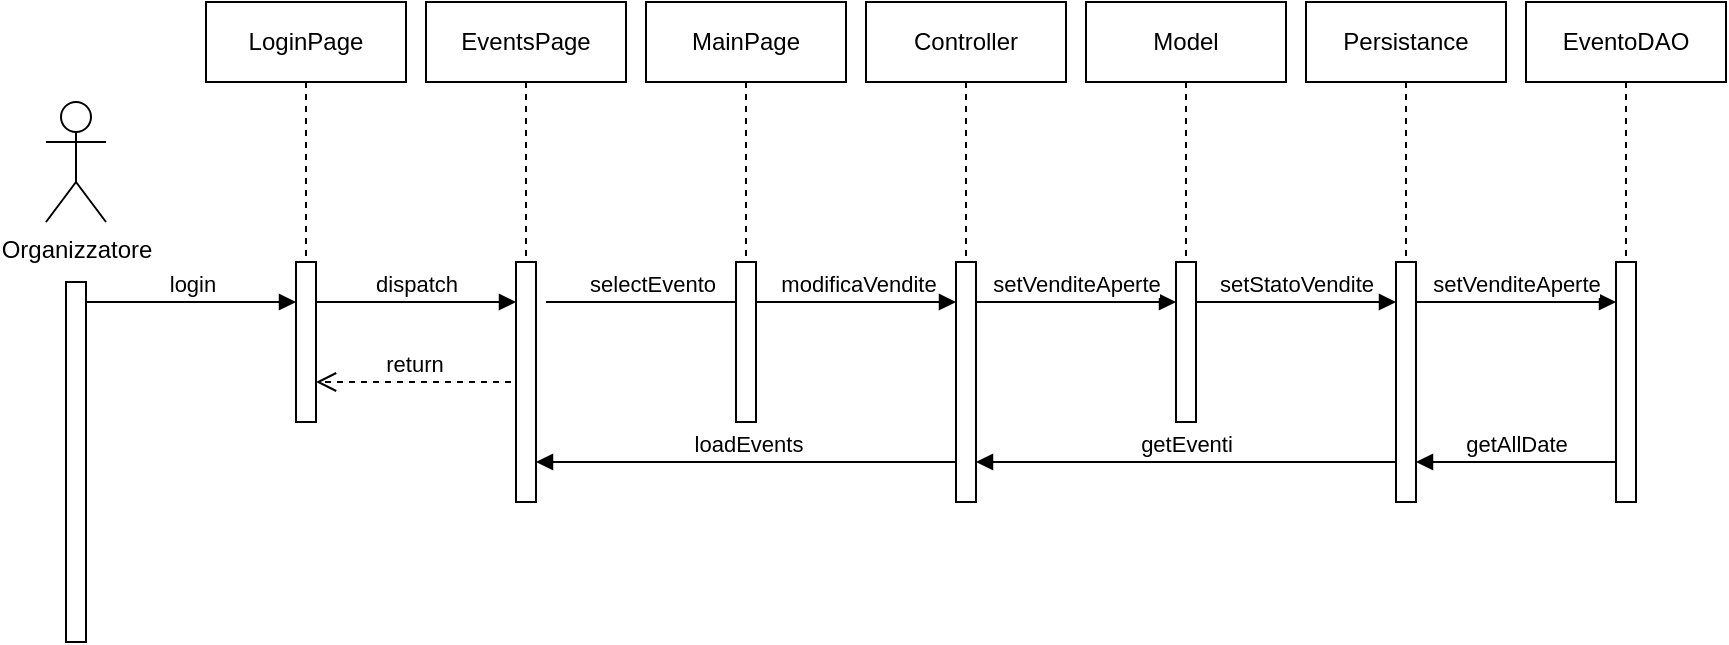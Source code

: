 <mxfile version="26.0.16">
  <diagram name="Page-1" id="F-9G5tZkEZJYCIHVSuMk">
    <mxGraphModel dx="1674" dy="836" grid="1" gridSize="10" guides="1" tooltips="1" connect="1" arrows="1" fold="1" page="1" pageScale="1" pageWidth="1169" pageHeight="827" math="0" shadow="0">
      <root>
        <mxCell id="0" />
        <mxCell id="1" parent="0" />
        <mxCell id="vNUCcEhm--Hg5ij2zQtX-1" value="Organizzatore" style="shape=umlActor;verticalLabelPosition=bottom;verticalAlign=top;html=1;" vertex="1" parent="1">
          <mxGeometry x="40" y="90" width="30" height="60" as="geometry" />
        </mxCell>
        <mxCell id="vNUCcEhm--Hg5ij2zQtX-2" value="" style="html=1;points=[[0,0,0,0,5],[0,1,0,0,-5],[1,0,0,0,5],[1,1,0,0,-5]];perimeter=orthogonalPerimeter;outlineConnect=0;targetShapes=umlLifeline;portConstraint=eastwest;newEdgeStyle={&quot;curved&quot;:0,&quot;rounded&quot;:0};" vertex="1" parent="1">
          <mxGeometry x="50" y="180" width="10" height="180" as="geometry" />
        </mxCell>
        <mxCell id="vNUCcEhm--Hg5ij2zQtX-3" value="login" style="html=1;verticalAlign=bottom;endArrow=block;edgeStyle=elbowEdgeStyle;elbow=vertical;curved=0;rounded=0;" edge="1" parent="1">
          <mxGeometry x="-0.003" relative="1" as="geometry">
            <mxPoint x="60" y="190" as="sourcePoint" />
            <Array as="points">
              <mxPoint x="145" y="190" />
            </Array>
            <mxPoint x="165" y="190" as="targetPoint" />
            <mxPoint as="offset" />
          </mxGeometry>
        </mxCell>
        <mxCell id="vNUCcEhm--Hg5ij2zQtX-4" value="" style="group" vertex="1" connectable="0" parent="1">
          <mxGeometry x="120" y="40" width="100" height="210" as="geometry" />
        </mxCell>
        <mxCell id="vNUCcEhm--Hg5ij2zQtX-5" value="LoginPage" style="shape=umlLifeline;perimeter=lifelinePerimeter;whiteSpace=wrap;html=1;container=0;dropTarget=0;collapsible=0;recursiveResize=0;outlineConnect=0;portConstraint=eastwest;newEdgeStyle={&quot;edgeStyle&quot;:&quot;elbowEdgeStyle&quot;,&quot;elbow&quot;:&quot;vertical&quot;,&quot;curved&quot;:0,&quot;rounded&quot;:0};" vertex="1" parent="vNUCcEhm--Hg5ij2zQtX-4">
          <mxGeometry width="100" height="210" as="geometry" />
        </mxCell>
        <mxCell id="vNUCcEhm--Hg5ij2zQtX-6" value="" style="html=1;points=[[0,0,0,0,5],[0,1,0,0,-5],[1,0,0,0,5],[1,1,0,0,-5]];perimeter=orthogonalPerimeter;outlineConnect=0;targetShapes=umlLifeline;portConstraint=eastwest;newEdgeStyle={&quot;curved&quot;:0,&quot;rounded&quot;:0};" vertex="1" parent="vNUCcEhm--Hg5ij2zQtX-4">
          <mxGeometry x="45" y="130" width="10" height="80" as="geometry" />
        </mxCell>
        <mxCell id="vNUCcEhm--Hg5ij2zQtX-7" value="return" style="html=1;verticalAlign=bottom;endArrow=open;dashed=1;endSize=8;curved=0;rounded=0;entryX=1.5;entryY=0.625;entryDx=0;entryDy=0;entryPerimeter=0;" edge="1" parent="vNUCcEhm--Hg5ij2zQtX-4">
          <mxGeometry relative="1" as="geometry">
            <mxPoint x="152.5" y="190" as="sourcePoint" />
            <mxPoint x="55" y="190" as="targetPoint" />
          </mxGeometry>
        </mxCell>
        <mxCell id="vNUCcEhm--Hg5ij2zQtX-8" value="dispatch" style="html=1;verticalAlign=bottom;endArrow=block;edgeStyle=elbowEdgeStyle;elbow=vertical;curved=0;rounded=0;" edge="1" parent="1" source="vNUCcEhm--Hg5ij2zQtX-6" target="vNUCcEhm--Hg5ij2zQtX-11">
          <mxGeometry relative="1" as="geometry">
            <mxPoint x="180" y="190" as="sourcePoint" />
            <Array as="points">
              <mxPoint x="230" y="190" />
            </Array>
            <mxPoint x="270" y="190" as="targetPoint" />
          </mxGeometry>
        </mxCell>
        <mxCell id="vNUCcEhm--Hg5ij2zQtX-9" value="" style="group" vertex="1" connectable="0" parent="1">
          <mxGeometry x="230" y="40" width="100" height="270" as="geometry" />
        </mxCell>
        <mxCell id="vNUCcEhm--Hg5ij2zQtX-10" value="EventsPage" style="shape=umlLifeline;perimeter=lifelinePerimeter;whiteSpace=wrap;html=1;container=0;dropTarget=0;collapsible=0;recursiveResize=0;outlineConnect=0;portConstraint=eastwest;newEdgeStyle={&quot;edgeStyle&quot;:&quot;elbowEdgeStyle&quot;,&quot;elbow&quot;:&quot;vertical&quot;,&quot;curved&quot;:0,&quot;rounded&quot;:0};" vertex="1" parent="vNUCcEhm--Hg5ij2zQtX-9">
          <mxGeometry width="100" height="210" as="geometry" />
        </mxCell>
        <mxCell id="vNUCcEhm--Hg5ij2zQtX-11" value="" style="html=1;points=[[0,0,0,0,5],[0,1,0,0,-5],[1,0,0,0,5],[1,1,0,0,-5]];perimeter=orthogonalPerimeter;outlineConnect=0;targetShapes=umlLifeline;portConstraint=eastwest;newEdgeStyle={&quot;curved&quot;:0,&quot;rounded&quot;:0};" vertex="1" parent="vNUCcEhm--Hg5ij2zQtX-9">
          <mxGeometry x="45" y="130" width="10" height="120" as="geometry" />
        </mxCell>
        <mxCell id="vNUCcEhm--Hg5ij2zQtX-12" value="selectEvento" style="html=1;verticalAlign=bottom;endArrow=block;edgeStyle=elbowEdgeStyle;elbow=vertical;curved=0;rounded=0;" edge="1" parent="1">
          <mxGeometry x="-0.003" relative="1" as="geometry">
            <mxPoint x="290" y="190" as="sourcePoint" />
            <Array as="points">
              <mxPoint x="375" y="190" />
            </Array>
            <mxPoint x="395" y="190" as="targetPoint" />
            <mxPoint as="offset" />
          </mxGeometry>
        </mxCell>
        <mxCell id="vNUCcEhm--Hg5ij2zQtX-13" value="" style="group" vertex="1" connectable="0" parent="1">
          <mxGeometry x="340" y="40" width="100" height="210" as="geometry" />
        </mxCell>
        <mxCell id="vNUCcEhm--Hg5ij2zQtX-14" value="MainPage" style="shape=umlLifeline;perimeter=lifelinePerimeter;whiteSpace=wrap;html=1;container=0;dropTarget=0;collapsible=0;recursiveResize=0;outlineConnect=0;portConstraint=eastwest;newEdgeStyle={&quot;edgeStyle&quot;:&quot;elbowEdgeStyle&quot;,&quot;elbow&quot;:&quot;vertical&quot;,&quot;curved&quot;:0,&quot;rounded&quot;:0};" vertex="1" parent="vNUCcEhm--Hg5ij2zQtX-13">
          <mxGeometry width="100" height="210" as="geometry" />
        </mxCell>
        <mxCell id="vNUCcEhm--Hg5ij2zQtX-15" value="" style="html=1;points=[[0,0,0,0,5],[0,1,0,0,-5],[1,0,0,0,5],[1,1,0,0,-5]];perimeter=orthogonalPerimeter;outlineConnect=0;targetShapes=umlLifeline;portConstraint=eastwest;newEdgeStyle={&quot;curved&quot;:0,&quot;rounded&quot;:0};" vertex="1" parent="vNUCcEhm--Hg5ij2zQtX-13">
          <mxGeometry x="45" y="130" width="10" height="80" as="geometry" />
        </mxCell>
        <mxCell id="vNUCcEhm--Hg5ij2zQtX-16" value="modificaVendite" style="html=1;verticalAlign=bottom;endArrow=block;edgeStyle=elbowEdgeStyle;elbow=vertical;curved=0;rounded=0;" edge="1" parent="1" source="vNUCcEhm--Hg5ij2zQtX-15">
          <mxGeometry x="0.008" relative="1" as="geometry">
            <mxPoint x="400" y="190" as="sourcePoint" />
            <Array as="points">
              <mxPoint x="450" y="190" />
            </Array>
            <mxPoint x="495" y="190" as="targetPoint" />
            <mxPoint as="offset" />
          </mxGeometry>
        </mxCell>
        <mxCell id="vNUCcEhm--Hg5ij2zQtX-17" value="" style="group" vertex="1" connectable="0" parent="1">
          <mxGeometry x="450" y="40" width="100" height="260" as="geometry" />
        </mxCell>
        <mxCell id="vNUCcEhm--Hg5ij2zQtX-18" value="Controller" style="shape=umlLifeline;perimeter=lifelinePerimeter;whiteSpace=wrap;html=1;container=0;dropTarget=0;collapsible=0;recursiveResize=0;outlineConnect=0;portConstraint=eastwest;newEdgeStyle={&quot;edgeStyle&quot;:&quot;elbowEdgeStyle&quot;,&quot;elbow&quot;:&quot;vertical&quot;,&quot;curved&quot;:0,&quot;rounded&quot;:0};" vertex="1" parent="vNUCcEhm--Hg5ij2zQtX-17">
          <mxGeometry width="100" height="210" as="geometry" />
        </mxCell>
        <mxCell id="vNUCcEhm--Hg5ij2zQtX-19" value="" style="html=1;points=[[0,0,0,0,5],[0,1,0,0,-5],[1,0,0,0,5],[1,1,0,0,-5]];perimeter=orthogonalPerimeter;outlineConnect=0;targetShapes=umlLifeline;portConstraint=eastwest;newEdgeStyle={&quot;curved&quot;:0,&quot;rounded&quot;:0};" vertex="1" parent="vNUCcEhm--Hg5ij2zQtX-17">
          <mxGeometry x="45" y="130" width="10" height="120" as="geometry" />
        </mxCell>
        <mxCell id="vNUCcEhm--Hg5ij2zQtX-20" value="" style="group" vertex="1" connectable="0" parent="1">
          <mxGeometry x="560" y="40" width="100" height="210" as="geometry" />
        </mxCell>
        <mxCell id="vNUCcEhm--Hg5ij2zQtX-21" value="Model" style="shape=umlLifeline;perimeter=lifelinePerimeter;whiteSpace=wrap;html=1;container=0;dropTarget=0;collapsible=0;recursiveResize=0;outlineConnect=0;portConstraint=eastwest;newEdgeStyle={&quot;edgeStyle&quot;:&quot;elbowEdgeStyle&quot;,&quot;elbow&quot;:&quot;vertical&quot;,&quot;curved&quot;:0,&quot;rounded&quot;:0};" vertex="1" parent="vNUCcEhm--Hg5ij2zQtX-20">
          <mxGeometry width="100" height="210" as="geometry" />
        </mxCell>
        <mxCell id="vNUCcEhm--Hg5ij2zQtX-22" value="" style="html=1;points=[[0,0,0,0,5],[0,1,0,0,-5],[1,0,0,0,5],[1,1,0,0,-5]];perimeter=orthogonalPerimeter;outlineConnect=0;targetShapes=umlLifeline;portConstraint=eastwest;newEdgeStyle={&quot;curved&quot;:0,&quot;rounded&quot;:0};" vertex="1" parent="vNUCcEhm--Hg5ij2zQtX-20">
          <mxGeometry x="45" y="130" width="10" height="80" as="geometry" />
        </mxCell>
        <mxCell id="vNUCcEhm--Hg5ij2zQtX-23" value="setVenditeAperte" style="html=1;verticalAlign=bottom;endArrow=block;edgeStyle=elbowEdgeStyle;elbow=vertical;curved=0;rounded=0;" edge="1" parent="vNUCcEhm--Hg5ij2zQtX-20">
          <mxGeometry relative="1" as="geometry">
            <mxPoint x="-55" y="150" as="sourcePoint" />
            <Array as="points">
              <mxPoint y="150" />
            </Array>
            <mxPoint x="45" y="150" as="targetPoint" />
          </mxGeometry>
        </mxCell>
        <mxCell id="vNUCcEhm--Hg5ij2zQtX-24" value="" style="group" vertex="1" connectable="0" parent="1">
          <mxGeometry x="670" y="40" width="100" height="280" as="geometry" />
        </mxCell>
        <mxCell id="vNUCcEhm--Hg5ij2zQtX-25" value="Persistance" style="shape=umlLifeline;perimeter=lifelinePerimeter;whiteSpace=wrap;html=1;container=0;dropTarget=0;collapsible=0;recursiveResize=0;outlineConnect=0;portConstraint=eastwest;newEdgeStyle={&quot;edgeStyle&quot;:&quot;elbowEdgeStyle&quot;,&quot;elbow&quot;:&quot;vertical&quot;,&quot;curved&quot;:0,&quot;rounded&quot;:0};" vertex="1" parent="vNUCcEhm--Hg5ij2zQtX-24">
          <mxGeometry width="100" height="210" as="geometry" />
        </mxCell>
        <mxCell id="vNUCcEhm--Hg5ij2zQtX-26" value="" style="html=1;points=[[0,0,0,0,5],[0,1,0,0,-5],[1,0,0,0,5],[1,1,0,0,-5]];perimeter=orthogonalPerimeter;outlineConnect=0;targetShapes=umlLifeline;portConstraint=eastwest;newEdgeStyle={&quot;curved&quot;:0,&quot;rounded&quot;:0};" vertex="1" parent="vNUCcEhm--Hg5ij2zQtX-24">
          <mxGeometry x="45" y="130" width="10" height="120" as="geometry" />
        </mxCell>
        <mxCell id="vNUCcEhm--Hg5ij2zQtX-27" value="setStatoVendite" style="html=1;verticalAlign=bottom;endArrow=block;edgeStyle=elbowEdgeStyle;elbow=vertical;curved=0;rounded=0;" edge="1" parent="vNUCcEhm--Hg5ij2zQtX-24">
          <mxGeometry relative="1" as="geometry">
            <mxPoint x="-55" y="150" as="sourcePoint" />
            <Array as="points">
              <mxPoint y="150" />
            </Array>
            <mxPoint x="45" y="150" as="targetPoint" />
          </mxGeometry>
        </mxCell>
        <mxCell id="vNUCcEhm--Hg5ij2zQtX-28" value="" style="group" vertex="1" connectable="0" parent="1">
          <mxGeometry x="780" y="40" width="100" height="270" as="geometry" />
        </mxCell>
        <mxCell id="vNUCcEhm--Hg5ij2zQtX-29" value="EventoDAO" style="shape=umlLifeline;perimeter=lifelinePerimeter;whiteSpace=wrap;html=1;container=0;dropTarget=0;collapsible=0;recursiveResize=0;outlineConnect=0;portConstraint=eastwest;newEdgeStyle={&quot;edgeStyle&quot;:&quot;elbowEdgeStyle&quot;,&quot;elbow&quot;:&quot;vertical&quot;,&quot;curved&quot;:0,&quot;rounded&quot;:0};" vertex="1" parent="vNUCcEhm--Hg5ij2zQtX-28">
          <mxGeometry width="100" height="210" as="geometry" />
        </mxCell>
        <mxCell id="vNUCcEhm--Hg5ij2zQtX-30" value="" style="html=1;points=[[0,0,0,0,5],[0,1,0,0,-5],[1,0,0,0,5],[1,1,0,0,-5]];perimeter=orthogonalPerimeter;outlineConnect=0;targetShapes=umlLifeline;portConstraint=eastwest;newEdgeStyle={&quot;curved&quot;:0,&quot;rounded&quot;:0};" vertex="1" parent="vNUCcEhm--Hg5ij2zQtX-28">
          <mxGeometry x="45" y="130" width="10" height="120" as="geometry" />
        </mxCell>
        <mxCell id="vNUCcEhm--Hg5ij2zQtX-31" value="setVenditeAperte" style="html=1;verticalAlign=bottom;endArrow=block;edgeStyle=elbowEdgeStyle;elbow=vertical;curved=0;rounded=0;" edge="1" parent="vNUCcEhm--Hg5ij2zQtX-28">
          <mxGeometry relative="1" as="geometry">
            <mxPoint x="-55" y="150" as="sourcePoint" />
            <Array as="points">
              <mxPoint y="150" />
            </Array>
            <mxPoint x="45" y="150" as="targetPoint" />
          </mxGeometry>
        </mxCell>
        <mxCell id="vNUCcEhm--Hg5ij2zQtX-32" value="loadEvents" style="html=1;verticalAlign=bottom;endArrow=block;edgeStyle=elbowEdgeStyle;elbow=vertical;curved=0;rounded=0;" edge="1" parent="1" source="vNUCcEhm--Hg5ij2zQtX-19" target="vNUCcEhm--Hg5ij2zQtX-11">
          <mxGeometry x="-0.003" relative="1" as="geometry">
            <mxPoint x="500" y="290" as="sourcePoint" />
            <Array as="points">
              <mxPoint x="390" y="270" />
            </Array>
            <mxPoint x="450" y="290" as="targetPoint" />
            <mxPoint as="offset" />
          </mxGeometry>
        </mxCell>
        <mxCell id="vNUCcEhm--Hg5ij2zQtX-33" value="getEventi" style="html=1;verticalAlign=bottom;endArrow=block;edgeStyle=elbowEdgeStyle;elbow=vertical;curved=0;rounded=0;" edge="1" parent="1" source="vNUCcEhm--Hg5ij2zQtX-26" target="vNUCcEhm--Hg5ij2zQtX-19">
          <mxGeometry relative="1" as="geometry">
            <mxPoint x="515" y="200" as="sourcePoint" />
            <Array as="points">
              <mxPoint x="560" y="270" />
            </Array>
            <mxPoint x="615" y="200" as="targetPoint" />
          </mxGeometry>
        </mxCell>
        <mxCell id="vNUCcEhm--Hg5ij2zQtX-34" value="getAllDate" style="html=1;verticalAlign=bottom;endArrow=block;edgeStyle=elbowEdgeStyle;elbow=vertical;curved=0;rounded=0;" edge="1" parent="1" source="vNUCcEhm--Hg5ij2zQtX-30" target="vNUCcEhm--Hg5ij2zQtX-26">
          <mxGeometry x="-0.003" relative="1" as="geometry">
            <mxPoint x="505" y="280" as="sourcePoint" />
            <Array as="points">
              <mxPoint x="780" y="270" />
            </Array>
            <mxPoint x="285" y="280" as="targetPoint" />
            <mxPoint as="offset" />
          </mxGeometry>
        </mxCell>
      </root>
    </mxGraphModel>
  </diagram>
</mxfile>
